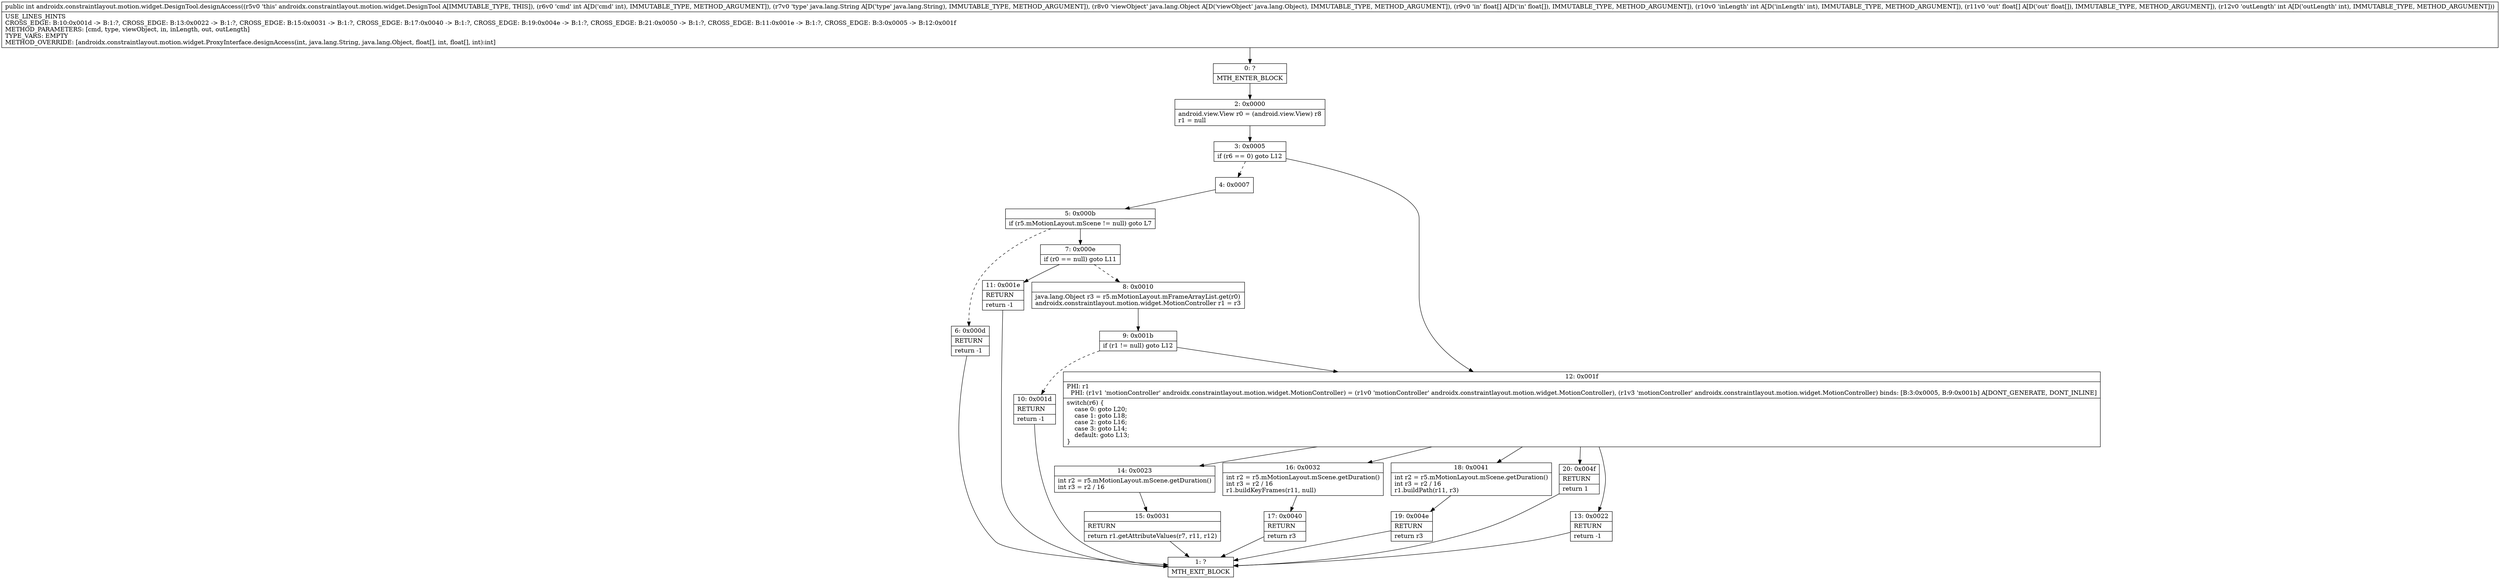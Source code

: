 digraph "CFG forandroidx.constraintlayout.motion.widget.DesignTool.designAccess(ILjava\/lang\/String;Ljava\/lang\/Object;[FI[FI)I" {
Node_0 [shape=record,label="{0\:\ ?|MTH_ENTER_BLOCK\l}"];
Node_2 [shape=record,label="{2\:\ 0x0000|android.view.View r0 = (android.view.View) r8\lr1 = null\l}"];
Node_3 [shape=record,label="{3\:\ 0x0005|if (r6 == 0) goto L12\l}"];
Node_4 [shape=record,label="{4\:\ 0x0007}"];
Node_5 [shape=record,label="{5\:\ 0x000b|if (r5.mMotionLayout.mScene != null) goto L7\l}"];
Node_6 [shape=record,label="{6\:\ 0x000d|RETURN\l|return \-1\l}"];
Node_1 [shape=record,label="{1\:\ ?|MTH_EXIT_BLOCK\l}"];
Node_7 [shape=record,label="{7\:\ 0x000e|if (r0 == null) goto L11\l}"];
Node_8 [shape=record,label="{8\:\ 0x0010|java.lang.Object r3 = r5.mMotionLayout.mFrameArrayList.get(r0)\landroidx.constraintlayout.motion.widget.MotionController r1 = r3\l}"];
Node_9 [shape=record,label="{9\:\ 0x001b|if (r1 != null) goto L12\l}"];
Node_10 [shape=record,label="{10\:\ 0x001d|RETURN\l|return \-1\l}"];
Node_11 [shape=record,label="{11\:\ 0x001e|RETURN\l|return \-1\l}"];
Node_12 [shape=record,label="{12\:\ 0x001f|PHI: r1 \l  PHI: (r1v1 'motionController' androidx.constraintlayout.motion.widget.MotionController) = (r1v0 'motionController' androidx.constraintlayout.motion.widget.MotionController), (r1v3 'motionController' androidx.constraintlayout.motion.widget.MotionController) binds: [B:3:0x0005, B:9:0x001b] A[DONT_GENERATE, DONT_INLINE]\l|switch(r6) \{\l    case 0: goto L20;\l    case 1: goto L18;\l    case 2: goto L16;\l    case 3: goto L14;\l    default: goto L13;\l\}\l}"];
Node_13 [shape=record,label="{13\:\ 0x0022|RETURN\l|return \-1\l}"];
Node_14 [shape=record,label="{14\:\ 0x0023|int r2 = r5.mMotionLayout.mScene.getDuration()\lint r3 = r2 \/ 16\l}"];
Node_15 [shape=record,label="{15\:\ 0x0031|RETURN\l|return r1.getAttributeValues(r7, r11, r12)\l}"];
Node_16 [shape=record,label="{16\:\ 0x0032|int r2 = r5.mMotionLayout.mScene.getDuration()\lint r3 = r2 \/ 16\lr1.buildKeyFrames(r11, null)\l}"];
Node_17 [shape=record,label="{17\:\ 0x0040|RETURN\l|return r3\l}"];
Node_18 [shape=record,label="{18\:\ 0x0041|int r2 = r5.mMotionLayout.mScene.getDuration()\lint r3 = r2 \/ 16\lr1.buildPath(r11, r3)\l}"];
Node_19 [shape=record,label="{19\:\ 0x004e|RETURN\l|return r3\l}"];
Node_20 [shape=record,label="{20\:\ 0x004f|RETURN\l|return 1\l}"];
MethodNode[shape=record,label="{public int androidx.constraintlayout.motion.widget.DesignTool.designAccess((r5v0 'this' androidx.constraintlayout.motion.widget.DesignTool A[IMMUTABLE_TYPE, THIS]), (r6v0 'cmd' int A[D('cmd' int), IMMUTABLE_TYPE, METHOD_ARGUMENT]), (r7v0 'type' java.lang.String A[D('type' java.lang.String), IMMUTABLE_TYPE, METHOD_ARGUMENT]), (r8v0 'viewObject' java.lang.Object A[D('viewObject' java.lang.Object), IMMUTABLE_TYPE, METHOD_ARGUMENT]), (r9v0 'in' float[] A[D('in' float[]), IMMUTABLE_TYPE, METHOD_ARGUMENT]), (r10v0 'inLength' int A[D('inLength' int), IMMUTABLE_TYPE, METHOD_ARGUMENT]), (r11v0 'out' float[] A[D('out' float[]), IMMUTABLE_TYPE, METHOD_ARGUMENT]), (r12v0 'outLength' int A[D('outLength' int), IMMUTABLE_TYPE, METHOD_ARGUMENT]))  | USE_LINES_HINTS\lCROSS_EDGE: B:10:0x001d \-\> B:1:?, CROSS_EDGE: B:13:0x0022 \-\> B:1:?, CROSS_EDGE: B:15:0x0031 \-\> B:1:?, CROSS_EDGE: B:17:0x0040 \-\> B:1:?, CROSS_EDGE: B:19:0x004e \-\> B:1:?, CROSS_EDGE: B:21:0x0050 \-\> B:1:?, CROSS_EDGE: B:11:0x001e \-\> B:1:?, CROSS_EDGE: B:3:0x0005 \-\> B:12:0x001f\lMETHOD_PARAMETERS: [cmd, type, viewObject, in, inLength, out, outLength]\lTYPE_VARS: EMPTY\lMETHOD_OVERRIDE: [androidx.constraintlayout.motion.widget.ProxyInterface.designAccess(int, java.lang.String, java.lang.Object, float[], int, float[], int):int]\l}"];
MethodNode -> Node_0;Node_0 -> Node_2;
Node_2 -> Node_3;
Node_3 -> Node_4[style=dashed];
Node_3 -> Node_12;
Node_4 -> Node_5;
Node_5 -> Node_6[style=dashed];
Node_5 -> Node_7;
Node_6 -> Node_1;
Node_7 -> Node_8[style=dashed];
Node_7 -> Node_11;
Node_8 -> Node_9;
Node_9 -> Node_10[style=dashed];
Node_9 -> Node_12;
Node_10 -> Node_1;
Node_11 -> Node_1;
Node_12 -> Node_13;
Node_12 -> Node_14;
Node_12 -> Node_16;
Node_12 -> Node_18;
Node_12 -> Node_20;
Node_13 -> Node_1;
Node_14 -> Node_15;
Node_15 -> Node_1;
Node_16 -> Node_17;
Node_17 -> Node_1;
Node_18 -> Node_19;
Node_19 -> Node_1;
Node_20 -> Node_1;
}

